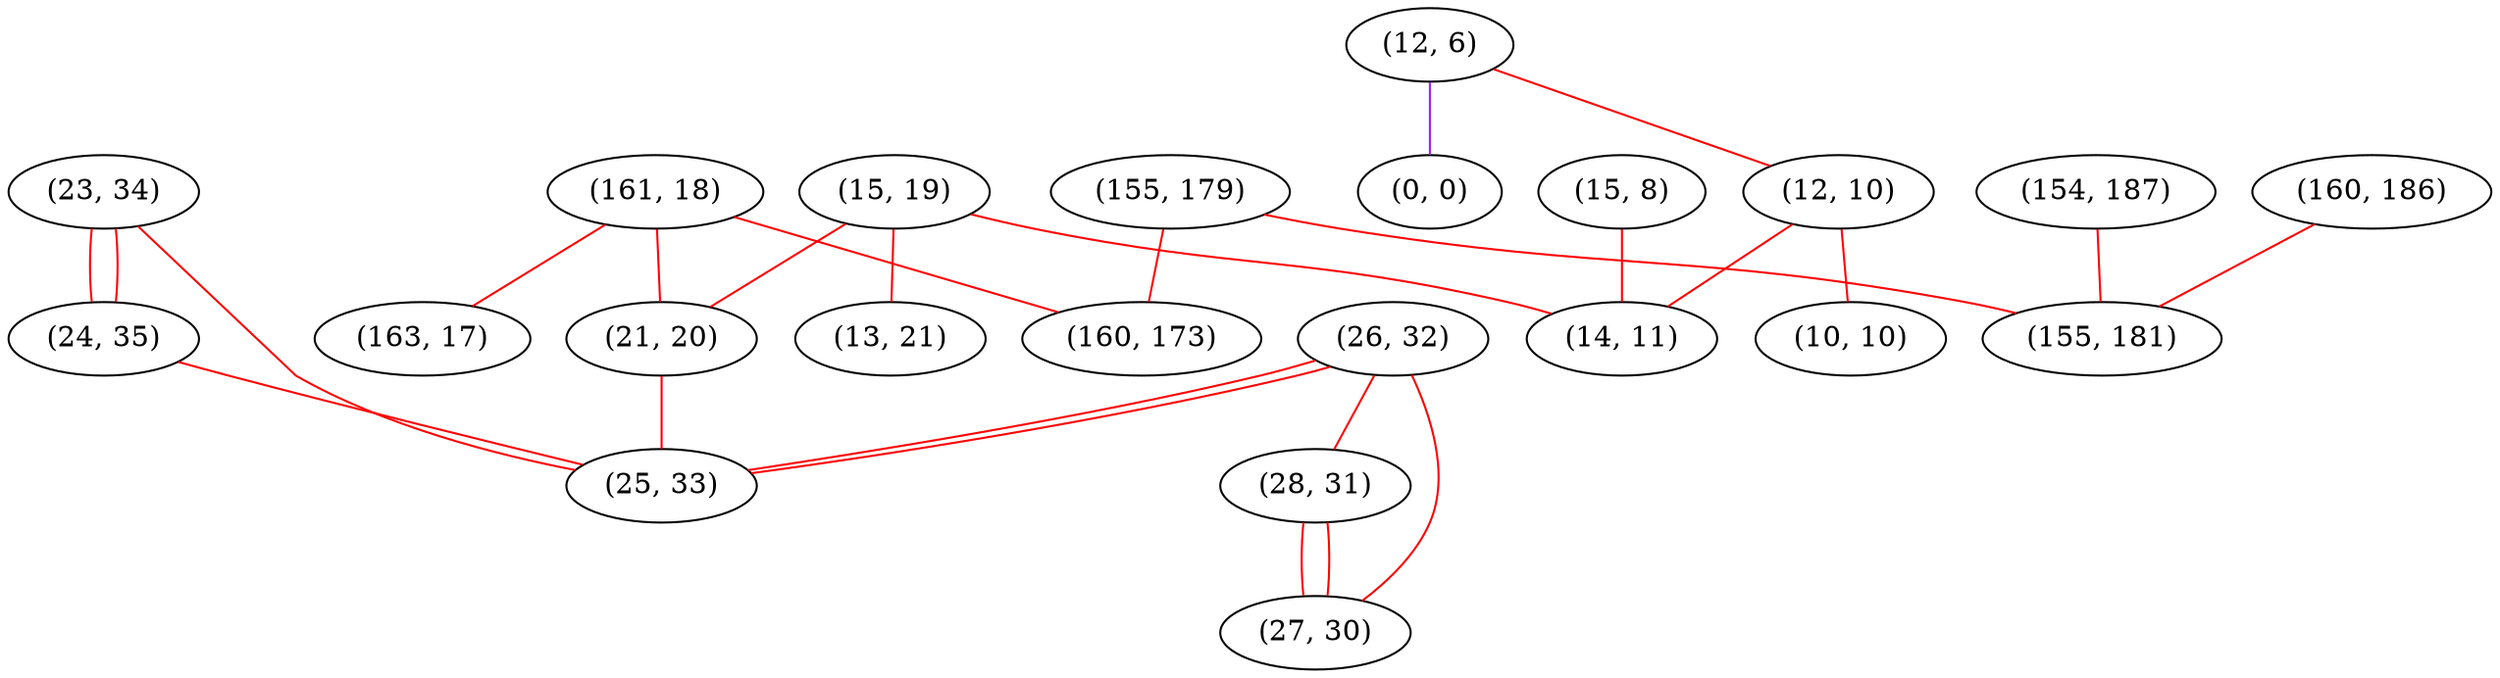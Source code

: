 graph "" {
"(155, 179)";
"(161, 18)";
"(15, 8)";
"(15, 19)";
"(13, 21)";
"(21, 20)";
"(160, 186)";
"(26, 32)";
"(160, 173)";
"(12, 6)";
"(12, 10)";
"(163, 17)";
"(28, 31)";
"(0, 0)";
"(154, 187)";
"(23, 34)";
"(24, 35)";
"(14, 11)";
"(10, 10)";
"(155, 181)";
"(25, 33)";
"(27, 30)";
"(155, 179)" -- "(160, 173)"  [color=red, key=0, weight=1];
"(155, 179)" -- "(155, 181)"  [color=red, key=0, weight=1];
"(161, 18)" -- "(21, 20)"  [color=red, key=0, weight=1];
"(161, 18)" -- "(163, 17)"  [color=red, key=0, weight=1];
"(161, 18)" -- "(160, 173)"  [color=red, key=0, weight=1];
"(15, 8)" -- "(14, 11)"  [color=red, key=0, weight=1];
"(15, 19)" -- "(14, 11)"  [color=red, key=0, weight=1];
"(15, 19)" -- "(21, 20)"  [color=red, key=0, weight=1];
"(15, 19)" -- "(13, 21)"  [color=red, key=0, weight=1];
"(21, 20)" -- "(25, 33)"  [color=red, key=0, weight=1];
"(160, 186)" -- "(155, 181)"  [color=red, key=0, weight=1];
"(26, 32)" -- "(28, 31)"  [color=red, key=0, weight=1];
"(26, 32)" -- "(25, 33)"  [color=red, key=0, weight=1];
"(26, 32)" -- "(25, 33)"  [color=red, key=1, weight=1];
"(26, 32)" -- "(27, 30)"  [color=red, key=0, weight=1];
"(12, 6)" -- "(12, 10)"  [color=red, key=0, weight=1];
"(12, 6)" -- "(0, 0)"  [color=purple, key=0, weight=4];
"(12, 10)" -- "(14, 11)"  [color=red, key=0, weight=1];
"(12, 10)" -- "(10, 10)"  [color=red, key=0, weight=1];
"(28, 31)" -- "(27, 30)"  [color=red, key=0, weight=1];
"(28, 31)" -- "(27, 30)"  [color=red, key=1, weight=1];
"(154, 187)" -- "(155, 181)"  [color=red, key=0, weight=1];
"(23, 34)" -- "(24, 35)"  [color=red, key=0, weight=1];
"(23, 34)" -- "(24, 35)"  [color=red, key=1, weight=1];
"(23, 34)" -- "(25, 33)"  [color=red, key=0, weight=1];
"(24, 35)" -- "(25, 33)"  [color=red, key=0, weight=1];
}
